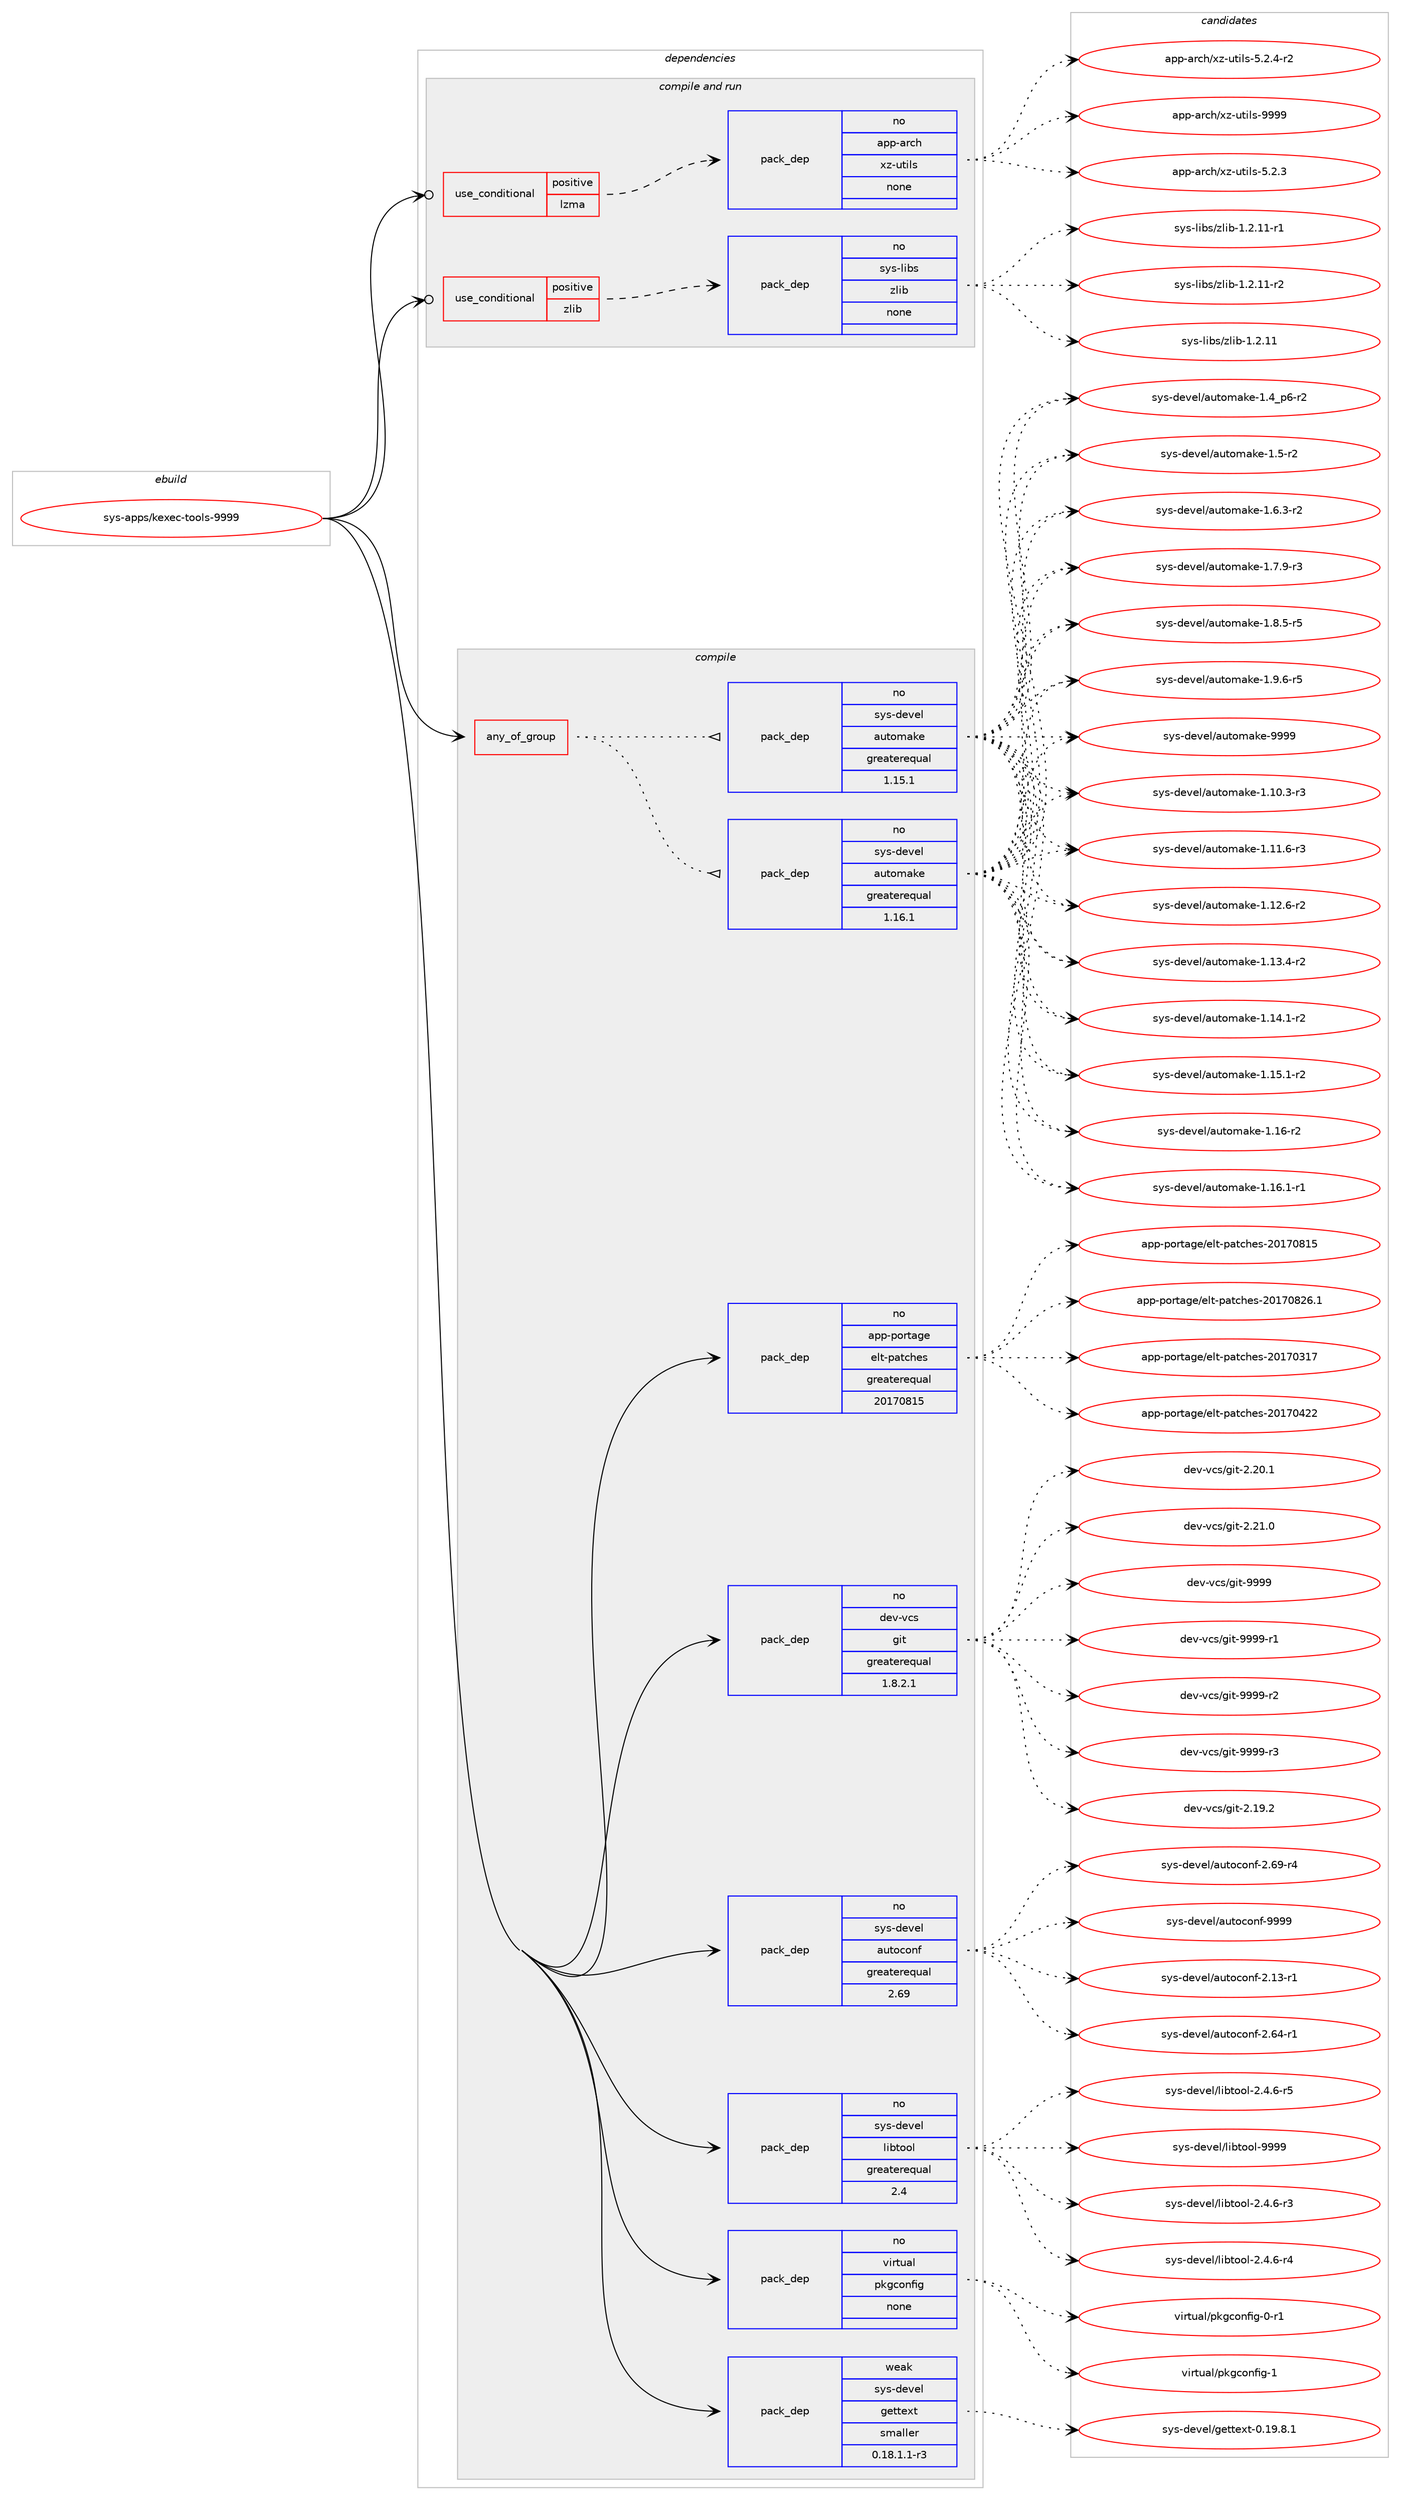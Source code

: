 digraph prolog {

# *************
# Graph options
# *************

newrank=true;
concentrate=true;
compound=true;
graph [rankdir=LR,fontname=Helvetica,fontsize=10,ranksep=1.5];#, ranksep=2.5, nodesep=0.2];
edge  [arrowhead=vee];
node  [fontname=Helvetica,fontsize=10];

# **********
# The ebuild
# **********

subgraph cluster_leftcol {
color=gray;
rank=same;
label=<<i>ebuild</i>>;
id [label="sys-apps/kexec-tools-9999", color=red, width=4, href="../sys-apps/kexec-tools-9999.svg"];
}

# ****************
# The dependencies
# ****************

subgraph cluster_midcol {
color=gray;
label=<<i>dependencies</i>>;
subgraph cluster_compile {
fillcolor="#eeeeee";
style=filled;
label=<<i>compile</i>>;
subgraph any27127 {
dependency1712069 [label=<<TABLE BORDER="0" CELLBORDER="1" CELLSPACING="0" CELLPADDING="4"><TR><TD CELLPADDING="10">any_of_group</TD></TR></TABLE>>, shape=none, color=red];subgraph pack1227688 {
dependency1712070 [label=<<TABLE BORDER="0" CELLBORDER="1" CELLSPACING="0" CELLPADDING="4" WIDTH="220"><TR><TD ROWSPAN="6" CELLPADDING="30">pack_dep</TD></TR><TR><TD WIDTH="110">no</TD></TR><TR><TD>sys-devel</TD></TR><TR><TD>automake</TD></TR><TR><TD>greaterequal</TD></TR><TR><TD>1.16.1</TD></TR></TABLE>>, shape=none, color=blue];
}
dependency1712069:e -> dependency1712070:w [weight=20,style="dotted",arrowhead="oinv"];
subgraph pack1227689 {
dependency1712071 [label=<<TABLE BORDER="0" CELLBORDER="1" CELLSPACING="0" CELLPADDING="4" WIDTH="220"><TR><TD ROWSPAN="6" CELLPADDING="30">pack_dep</TD></TR><TR><TD WIDTH="110">no</TD></TR><TR><TD>sys-devel</TD></TR><TR><TD>automake</TD></TR><TR><TD>greaterequal</TD></TR><TR><TD>1.15.1</TD></TR></TABLE>>, shape=none, color=blue];
}
dependency1712069:e -> dependency1712071:w [weight=20,style="dotted",arrowhead="oinv"];
}
id:e -> dependency1712069:w [weight=20,style="solid",arrowhead="vee"];
subgraph pack1227690 {
dependency1712072 [label=<<TABLE BORDER="0" CELLBORDER="1" CELLSPACING="0" CELLPADDING="4" WIDTH="220"><TR><TD ROWSPAN="6" CELLPADDING="30">pack_dep</TD></TR><TR><TD WIDTH="110">no</TD></TR><TR><TD>app-portage</TD></TR><TR><TD>elt-patches</TD></TR><TR><TD>greaterequal</TD></TR><TR><TD>20170815</TD></TR></TABLE>>, shape=none, color=blue];
}
id:e -> dependency1712072:w [weight=20,style="solid",arrowhead="vee"];
subgraph pack1227691 {
dependency1712073 [label=<<TABLE BORDER="0" CELLBORDER="1" CELLSPACING="0" CELLPADDING="4" WIDTH="220"><TR><TD ROWSPAN="6" CELLPADDING="30">pack_dep</TD></TR><TR><TD WIDTH="110">no</TD></TR><TR><TD>dev-vcs</TD></TR><TR><TD>git</TD></TR><TR><TD>greaterequal</TD></TR><TR><TD>1.8.2.1</TD></TR></TABLE>>, shape=none, color=blue];
}
id:e -> dependency1712073:w [weight=20,style="solid",arrowhead="vee"];
subgraph pack1227692 {
dependency1712074 [label=<<TABLE BORDER="0" CELLBORDER="1" CELLSPACING="0" CELLPADDING="4" WIDTH="220"><TR><TD ROWSPAN="6" CELLPADDING="30">pack_dep</TD></TR><TR><TD WIDTH="110">no</TD></TR><TR><TD>sys-devel</TD></TR><TR><TD>autoconf</TD></TR><TR><TD>greaterequal</TD></TR><TR><TD>2.69</TD></TR></TABLE>>, shape=none, color=blue];
}
id:e -> dependency1712074:w [weight=20,style="solid",arrowhead="vee"];
subgraph pack1227693 {
dependency1712075 [label=<<TABLE BORDER="0" CELLBORDER="1" CELLSPACING="0" CELLPADDING="4" WIDTH="220"><TR><TD ROWSPAN="6" CELLPADDING="30">pack_dep</TD></TR><TR><TD WIDTH="110">no</TD></TR><TR><TD>sys-devel</TD></TR><TR><TD>libtool</TD></TR><TR><TD>greaterequal</TD></TR><TR><TD>2.4</TD></TR></TABLE>>, shape=none, color=blue];
}
id:e -> dependency1712075:w [weight=20,style="solid",arrowhead="vee"];
subgraph pack1227694 {
dependency1712076 [label=<<TABLE BORDER="0" CELLBORDER="1" CELLSPACING="0" CELLPADDING="4" WIDTH="220"><TR><TD ROWSPAN="6" CELLPADDING="30">pack_dep</TD></TR><TR><TD WIDTH="110">no</TD></TR><TR><TD>virtual</TD></TR><TR><TD>pkgconfig</TD></TR><TR><TD>none</TD></TR><TR><TD></TD></TR></TABLE>>, shape=none, color=blue];
}
id:e -> dependency1712076:w [weight=20,style="solid",arrowhead="vee"];
subgraph pack1227695 {
dependency1712077 [label=<<TABLE BORDER="0" CELLBORDER="1" CELLSPACING="0" CELLPADDING="4" WIDTH="220"><TR><TD ROWSPAN="6" CELLPADDING="30">pack_dep</TD></TR><TR><TD WIDTH="110">weak</TD></TR><TR><TD>sys-devel</TD></TR><TR><TD>gettext</TD></TR><TR><TD>smaller</TD></TR><TR><TD>0.18.1.1-r3</TD></TR></TABLE>>, shape=none, color=blue];
}
id:e -> dependency1712077:w [weight=20,style="solid",arrowhead="vee"];
}
subgraph cluster_compileandrun {
fillcolor="#eeeeee";
style=filled;
label=<<i>compile and run</i>>;
subgraph cond456389 {
dependency1712078 [label=<<TABLE BORDER="0" CELLBORDER="1" CELLSPACING="0" CELLPADDING="4"><TR><TD ROWSPAN="3" CELLPADDING="10">use_conditional</TD></TR><TR><TD>positive</TD></TR><TR><TD>lzma</TD></TR></TABLE>>, shape=none, color=red];
subgraph pack1227696 {
dependency1712079 [label=<<TABLE BORDER="0" CELLBORDER="1" CELLSPACING="0" CELLPADDING="4" WIDTH="220"><TR><TD ROWSPAN="6" CELLPADDING="30">pack_dep</TD></TR><TR><TD WIDTH="110">no</TD></TR><TR><TD>app-arch</TD></TR><TR><TD>xz-utils</TD></TR><TR><TD>none</TD></TR><TR><TD></TD></TR></TABLE>>, shape=none, color=blue];
}
dependency1712078:e -> dependency1712079:w [weight=20,style="dashed",arrowhead="vee"];
}
id:e -> dependency1712078:w [weight=20,style="solid",arrowhead="odotvee"];
subgraph cond456390 {
dependency1712080 [label=<<TABLE BORDER="0" CELLBORDER="1" CELLSPACING="0" CELLPADDING="4"><TR><TD ROWSPAN="3" CELLPADDING="10">use_conditional</TD></TR><TR><TD>positive</TD></TR><TR><TD>zlib</TD></TR></TABLE>>, shape=none, color=red];
subgraph pack1227697 {
dependency1712081 [label=<<TABLE BORDER="0" CELLBORDER="1" CELLSPACING="0" CELLPADDING="4" WIDTH="220"><TR><TD ROWSPAN="6" CELLPADDING="30">pack_dep</TD></TR><TR><TD WIDTH="110">no</TD></TR><TR><TD>sys-libs</TD></TR><TR><TD>zlib</TD></TR><TR><TD>none</TD></TR><TR><TD></TD></TR></TABLE>>, shape=none, color=blue];
}
dependency1712080:e -> dependency1712081:w [weight=20,style="dashed",arrowhead="vee"];
}
id:e -> dependency1712080:w [weight=20,style="solid",arrowhead="odotvee"];
}
subgraph cluster_run {
fillcolor="#eeeeee";
style=filled;
label=<<i>run</i>>;
}
}

# **************
# The candidates
# **************

subgraph cluster_choices {
rank=same;
color=gray;
label=<<i>candidates</i>>;

subgraph choice1227688 {
color=black;
nodesep=1;
choice11512111545100101118101108479711711611110997107101454946494846514511451 [label="sys-devel/automake-1.10.3-r3", color=red, width=4,href="../sys-devel/automake-1.10.3-r3.svg"];
choice11512111545100101118101108479711711611110997107101454946494946544511451 [label="sys-devel/automake-1.11.6-r3", color=red, width=4,href="../sys-devel/automake-1.11.6-r3.svg"];
choice11512111545100101118101108479711711611110997107101454946495046544511450 [label="sys-devel/automake-1.12.6-r2", color=red, width=4,href="../sys-devel/automake-1.12.6-r2.svg"];
choice11512111545100101118101108479711711611110997107101454946495146524511450 [label="sys-devel/automake-1.13.4-r2", color=red, width=4,href="../sys-devel/automake-1.13.4-r2.svg"];
choice11512111545100101118101108479711711611110997107101454946495246494511450 [label="sys-devel/automake-1.14.1-r2", color=red, width=4,href="../sys-devel/automake-1.14.1-r2.svg"];
choice11512111545100101118101108479711711611110997107101454946495346494511450 [label="sys-devel/automake-1.15.1-r2", color=red, width=4,href="../sys-devel/automake-1.15.1-r2.svg"];
choice1151211154510010111810110847971171161111099710710145494649544511450 [label="sys-devel/automake-1.16-r2", color=red, width=4,href="../sys-devel/automake-1.16-r2.svg"];
choice11512111545100101118101108479711711611110997107101454946495446494511449 [label="sys-devel/automake-1.16.1-r1", color=red, width=4,href="../sys-devel/automake-1.16.1-r1.svg"];
choice115121115451001011181011084797117116111109971071014549465295112544511450 [label="sys-devel/automake-1.4_p6-r2", color=red, width=4,href="../sys-devel/automake-1.4_p6-r2.svg"];
choice11512111545100101118101108479711711611110997107101454946534511450 [label="sys-devel/automake-1.5-r2", color=red, width=4,href="../sys-devel/automake-1.5-r2.svg"];
choice115121115451001011181011084797117116111109971071014549465446514511450 [label="sys-devel/automake-1.6.3-r2", color=red, width=4,href="../sys-devel/automake-1.6.3-r2.svg"];
choice115121115451001011181011084797117116111109971071014549465546574511451 [label="sys-devel/automake-1.7.9-r3", color=red, width=4,href="../sys-devel/automake-1.7.9-r3.svg"];
choice115121115451001011181011084797117116111109971071014549465646534511453 [label="sys-devel/automake-1.8.5-r5", color=red, width=4,href="../sys-devel/automake-1.8.5-r5.svg"];
choice115121115451001011181011084797117116111109971071014549465746544511453 [label="sys-devel/automake-1.9.6-r5", color=red, width=4,href="../sys-devel/automake-1.9.6-r5.svg"];
choice115121115451001011181011084797117116111109971071014557575757 [label="sys-devel/automake-9999", color=red, width=4,href="../sys-devel/automake-9999.svg"];
dependency1712070:e -> choice11512111545100101118101108479711711611110997107101454946494846514511451:w [style=dotted,weight="100"];
dependency1712070:e -> choice11512111545100101118101108479711711611110997107101454946494946544511451:w [style=dotted,weight="100"];
dependency1712070:e -> choice11512111545100101118101108479711711611110997107101454946495046544511450:w [style=dotted,weight="100"];
dependency1712070:e -> choice11512111545100101118101108479711711611110997107101454946495146524511450:w [style=dotted,weight="100"];
dependency1712070:e -> choice11512111545100101118101108479711711611110997107101454946495246494511450:w [style=dotted,weight="100"];
dependency1712070:e -> choice11512111545100101118101108479711711611110997107101454946495346494511450:w [style=dotted,weight="100"];
dependency1712070:e -> choice1151211154510010111810110847971171161111099710710145494649544511450:w [style=dotted,weight="100"];
dependency1712070:e -> choice11512111545100101118101108479711711611110997107101454946495446494511449:w [style=dotted,weight="100"];
dependency1712070:e -> choice115121115451001011181011084797117116111109971071014549465295112544511450:w [style=dotted,weight="100"];
dependency1712070:e -> choice11512111545100101118101108479711711611110997107101454946534511450:w [style=dotted,weight="100"];
dependency1712070:e -> choice115121115451001011181011084797117116111109971071014549465446514511450:w [style=dotted,weight="100"];
dependency1712070:e -> choice115121115451001011181011084797117116111109971071014549465546574511451:w [style=dotted,weight="100"];
dependency1712070:e -> choice115121115451001011181011084797117116111109971071014549465646534511453:w [style=dotted,weight="100"];
dependency1712070:e -> choice115121115451001011181011084797117116111109971071014549465746544511453:w [style=dotted,weight="100"];
dependency1712070:e -> choice115121115451001011181011084797117116111109971071014557575757:w [style=dotted,weight="100"];
}
subgraph choice1227689 {
color=black;
nodesep=1;
choice11512111545100101118101108479711711611110997107101454946494846514511451 [label="sys-devel/automake-1.10.3-r3", color=red, width=4,href="../sys-devel/automake-1.10.3-r3.svg"];
choice11512111545100101118101108479711711611110997107101454946494946544511451 [label="sys-devel/automake-1.11.6-r3", color=red, width=4,href="../sys-devel/automake-1.11.6-r3.svg"];
choice11512111545100101118101108479711711611110997107101454946495046544511450 [label="sys-devel/automake-1.12.6-r2", color=red, width=4,href="../sys-devel/automake-1.12.6-r2.svg"];
choice11512111545100101118101108479711711611110997107101454946495146524511450 [label="sys-devel/automake-1.13.4-r2", color=red, width=4,href="../sys-devel/automake-1.13.4-r2.svg"];
choice11512111545100101118101108479711711611110997107101454946495246494511450 [label="sys-devel/automake-1.14.1-r2", color=red, width=4,href="../sys-devel/automake-1.14.1-r2.svg"];
choice11512111545100101118101108479711711611110997107101454946495346494511450 [label="sys-devel/automake-1.15.1-r2", color=red, width=4,href="../sys-devel/automake-1.15.1-r2.svg"];
choice1151211154510010111810110847971171161111099710710145494649544511450 [label="sys-devel/automake-1.16-r2", color=red, width=4,href="../sys-devel/automake-1.16-r2.svg"];
choice11512111545100101118101108479711711611110997107101454946495446494511449 [label="sys-devel/automake-1.16.1-r1", color=red, width=4,href="../sys-devel/automake-1.16.1-r1.svg"];
choice115121115451001011181011084797117116111109971071014549465295112544511450 [label="sys-devel/automake-1.4_p6-r2", color=red, width=4,href="../sys-devel/automake-1.4_p6-r2.svg"];
choice11512111545100101118101108479711711611110997107101454946534511450 [label="sys-devel/automake-1.5-r2", color=red, width=4,href="../sys-devel/automake-1.5-r2.svg"];
choice115121115451001011181011084797117116111109971071014549465446514511450 [label="sys-devel/automake-1.6.3-r2", color=red, width=4,href="../sys-devel/automake-1.6.3-r2.svg"];
choice115121115451001011181011084797117116111109971071014549465546574511451 [label="sys-devel/automake-1.7.9-r3", color=red, width=4,href="../sys-devel/automake-1.7.9-r3.svg"];
choice115121115451001011181011084797117116111109971071014549465646534511453 [label="sys-devel/automake-1.8.5-r5", color=red, width=4,href="../sys-devel/automake-1.8.5-r5.svg"];
choice115121115451001011181011084797117116111109971071014549465746544511453 [label="sys-devel/automake-1.9.6-r5", color=red, width=4,href="../sys-devel/automake-1.9.6-r5.svg"];
choice115121115451001011181011084797117116111109971071014557575757 [label="sys-devel/automake-9999", color=red, width=4,href="../sys-devel/automake-9999.svg"];
dependency1712071:e -> choice11512111545100101118101108479711711611110997107101454946494846514511451:w [style=dotted,weight="100"];
dependency1712071:e -> choice11512111545100101118101108479711711611110997107101454946494946544511451:w [style=dotted,weight="100"];
dependency1712071:e -> choice11512111545100101118101108479711711611110997107101454946495046544511450:w [style=dotted,weight="100"];
dependency1712071:e -> choice11512111545100101118101108479711711611110997107101454946495146524511450:w [style=dotted,weight="100"];
dependency1712071:e -> choice11512111545100101118101108479711711611110997107101454946495246494511450:w [style=dotted,weight="100"];
dependency1712071:e -> choice11512111545100101118101108479711711611110997107101454946495346494511450:w [style=dotted,weight="100"];
dependency1712071:e -> choice1151211154510010111810110847971171161111099710710145494649544511450:w [style=dotted,weight="100"];
dependency1712071:e -> choice11512111545100101118101108479711711611110997107101454946495446494511449:w [style=dotted,weight="100"];
dependency1712071:e -> choice115121115451001011181011084797117116111109971071014549465295112544511450:w [style=dotted,weight="100"];
dependency1712071:e -> choice11512111545100101118101108479711711611110997107101454946534511450:w [style=dotted,weight="100"];
dependency1712071:e -> choice115121115451001011181011084797117116111109971071014549465446514511450:w [style=dotted,weight="100"];
dependency1712071:e -> choice115121115451001011181011084797117116111109971071014549465546574511451:w [style=dotted,weight="100"];
dependency1712071:e -> choice115121115451001011181011084797117116111109971071014549465646534511453:w [style=dotted,weight="100"];
dependency1712071:e -> choice115121115451001011181011084797117116111109971071014549465746544511453:w [style=dotted,weight="100"];
dependency1712071:e -> choice115121115451001011181011084797117116111109971071014557575757:w [style=dotted,weight="100"];
}
subgraph choice1227690 {
color=black;
nodesep=1;
choice97112112451121111141169710310147101108116451129711699104101115455048495548514955 [label="app-portage/elt-patches-20170317", color=red, width=4,href="../app-portage/elt-patches-20170317.svg"];
choice97112112451121111141169710310147101108116451129711699104101115455048495548525050 [label="app-portage/elt-patches-20170422", color=red, width=4,href="../app-portage/elt-patches-20170422.svg"];
choice97112112451121111141169710310147101108116451129711699104101115455048495548564953 [label="app-portage/elt-patches-20170815", color=red, width=4,href="../app-portage/elt-patches-20170815.svg"];
choice971121124511211111411697103101471011081164511297116991041011154550484955485650544649 [label="app-portage/elt-patches-20170826.1", color=red, width=4,href="../app-portage/elt-patches-20170826.1.svg"];
dependency1712072:e -> choice97112112451121111141169710310147101108116451129711699104101115455048495548514955:w [style=dotted,weight="100"];
dependency1712072:e -> choice97112112451121111141169710310147101108116451129711699104101115455048495548525050:w [style=dotted,weight="100"];
dependency1712072:e -> choice97112112451121111141169710310147101108116451129711699104101115455048495548564953:w [style=dotted,weight="100"];
dependency1712072:e -> choice971121124511211111411697103101471011081164511297116991041011154550484955485650544649:w [style=dotted,weight="100"];
}
subgraph choice1227691 {
color=black;
nodesep=1;
choice10010111845118991154710310511645504649574650 [label="dev-vcs/git-2.19.2", color=red, width=4,href="../dev-vcs/git-2.19.2.svg"];
choice10010111845118991154710310511645504650484649 [label="dev-vcs/git-2.20.1", color=red, width=4,href="../dev-vcs/git-2.20.1.svg"];
choice10010111845118991154710310511645504650494648 [label="dev-vcs/git-2.21.0", color=red, width=4,href="../dev-vcs/git-2.21.0.svg"];
choice1001011184511899115471031051164557575757 [label="dev-vcs/git-9999", color=red, width=4,href="../dev-vcs/git-9999.svg"];
choice10010111845118991154710310511645575757574511449 [label="dev-vcs/git-9999-r1", color=red, width=4,href="../dev-vcs/git-9999-r1.svg"];
choice10010111845118991154710310511645575757574511450 [label="dev-vcs/git-9999-r2", color=red, width=4,href="../dev-vcs/git-9999-r2.svg"];
choice10010111845118991154710310511645575757574511451 [label="dev-vcs/git-9999-r3", color=red, width=4,href="../dev-vcs/git-9999-r3.svg"];
dependency1712073:e -> choice10010111845118991154710310511645504649574650:w [style=dotted,weight="100"];
dependency1712073:e -> choice10010111845118991154710310511645504650484649:w [style=dotted,weight="100"];
dependency1712073:e -> choice10010111845118991154710310511645504650494648:w [style=dotted,weight="100"];
dependency1712073:e -> choice1001011184511899115471031051164557575757:w [style=dotted,weight="100"];
dependency1712073:e -> choice10010111845118991154710310511645575757574511449:w [style=dotted,weight="100"];
dependency1712073:e -> choice10010111845118991154710310511645575757574511450:w [style=dotted,weight="100"];
dependency1712073:e -> choice10010111845118991154710310511645575757574511451:w [style=dotted,weight="100"];
}
subgraph choice1227692 {
color=black;
nodesep=1;
choice1151211154510010111810110847971171161119911111010245504649514511449 [label="sys-devel/autoconf-2.13-r1", color=red, width=4,href="../sys-devel/autoconf-2.13-r1.svg"];
choice1151211154510010111810110847971171161119911111010245504654524511449 [label="sys-devel/autoconf-2.64-r1", color=red, width=4,href="../sys-devel/autoconf-2.64-r1.svg"];
choice1151211154510010111810110847971171161119911111010245504654574511452 [label="sys-devel/autoconf-2.69-r4", color=red, width=4,href="../sys-devel/autoconf-2.69-r4.svg"];
choice115121115451001011181011084797117116111991111101024557575757 [label="sys-devel/autoconf-9999", color=red, width=4,href="../sys-devel/autoconf-9999.svg"];
dependency1712074:e -> choice1151211154510010111810110847971171161119911111010245504649514511449:w [style=dotted,weight="100"];
dependency1712074:e -> choice1151211154510010111810110847971171161119911111010245504654524511449:w [style=dotted,weight="100"];
dependency1712074:e -> choice1151211154510010111810110847971171161119911111010245504654574511452:w [style=dotted,weight="100"];
dependency1712074:e -> choice115121115451001011181011084797117116111991111101024557575757:w [style=dotted,weight="100"];
}
subgraph choice1227693 {
color=black;
nodesep=1;
choice1151211154510010111810110847108105981161111111084550465246544511451 [label="sys-devel/libtool-2.4.6-r3", color=red, width=4,href="../sys-devel/libtool-2.4.6-r3.svg"];
choice1151211154510010111810110847108105981161111111084550465246544511452 [label="sys-devel/libtool-2.4.6-r4", color=red, width=4,href="../sys-devel/libtool-2.4.6-r4.svg"];
choice1151211154510010111810110847108105981161111111084550465246544511453 [label="sys-devel/libtool-2.4.6-r5", color=red, width=4,href="../sys-devel/libtool-2.4.6-r5.svg"];
choice1151211154510010111810110847108105981161111111084557575757 [label="sys-devel/libtool-9999", color=red, width=4,href="../sys-devel/libtool-9999.svg"];
dependency1712075:e -> choice1151211154510010111810110847108105981161111111084550465246544511451:w [style=dotted,weight="100"];
dependency1712075:e -> choice1151211154510010111810110847108105981161111111084550465246544511452:w [style=dotted,weight="100"];
dependency1712075:e -> choice1151211154510010111810110847108105981161111111084550465246544511453:w [style=dotted,weight="100"];
dependency1712075:e -> choice1151211154510010111810110847108105981161111111084557575757:w [style=dotted,weight="100"];
}
subgraph choice1227694 {
color=black;
nodesep=1;
choice11810511411611797108471121071039911111010210510345484511449 [label="virtual/pkgconfig-0-r1", color=red, width=4,href="../virtual/pkgconfig-0-r1.svg"];
choice1181051141161179710847112107103991111101021051034549 [label="virtual/pkgconfig-1", color=red, width=4,href="../virtual/pkgconfig-1.svg"];
dependency1712076:e -> choice11810511411611797108471121071039911111010210510345484511449:w [style=dotted,weight="100"];
dependency1712076:e -> choice1181051141161179710847112107103991111101021051034549:w [style=dotted,weight="100"];
}
subgraph choice1227695 {
color=black;
nodesep=1;
choice1151211154510010111810110847103101116116101120116454846495746564649 [label="sys-devel/gettext-0.19.8.1", color=red, width=4,href="../sys-devel/gettext-0.19.8.1.svg"];
dependency1712077:e -> choice1151211154510010111810110847103101116116101120116454846495746564649:w [style=dotted,weight="100"];
}
subgraph choice1227696 {
color=black;
nodesep=1;
choice971121124597114991044712012245117116105108115455346504651 [label="app-arch/xz-utils-5.2.3", color=red, width=4,href="../app-arch/xz-utils-5.2.3.svg"];
choice9711211245971149910447120122451171161051081154553465046524511450 [label="app-arch/xz-utils-5.2.4-r2", color=red, width=4,href="../app-arch/xz-utils-5.2.4-r2.svg"];
choice9711211245971149910447120122451171161051081154557575757 [label="app-arch/xz-utils-9999", color=red, width=4,href="../app-arch/xz-utils-9999.svg"];
dependency1712079:e -> choice971121124597114991044712012245117116105108115455346504651:w [style=dotted,weight="100"];
dependency1712079:e -> choice9711211245971149910447120122451171161051081154553465046524511450:w [style=dotted,weight="100"];
dependency1712079:e -> choice9711211245971149910447120122451171161051081154557575757:w [style=dotted,weight="100"];
}
subgraph choice1227697 {
color=black;
nodesep=1;
choice1151211154510810598115471221081059845494650464949 [label="sys-libs/zlib-1.2.11", color=red, width=4,href="../sys-libs/zlib-1.2.11.svg"];
choice11512111545108105981154712210810598454946504649494511449 [label="sys-libs/zlib-1.2.11-r1", color=red, width=4,href="../sys-libs/zlib-1.2.11-r1.svg"];
choice11512111545108105981154712210810598454946504649494511450 [label="sys-libs/zlib-1.2.11-r2", color=red, width=4,href="../sys-libs/zlib-1.2.11-r2.svg"];
dependency1712081:e -> choice1151211154510810598115471221081059845494650464949:w [style=dotted,weight="100"];
dependency1712081:e -> choice11512111545108105981154712210810598454946504649494511449:w [style=dotted,weight="100"];
dependency1712081:e -> choice11512111545108105981154712210810598454946504649494511450:w [style=dotted,weight="100"];
}
}

}
